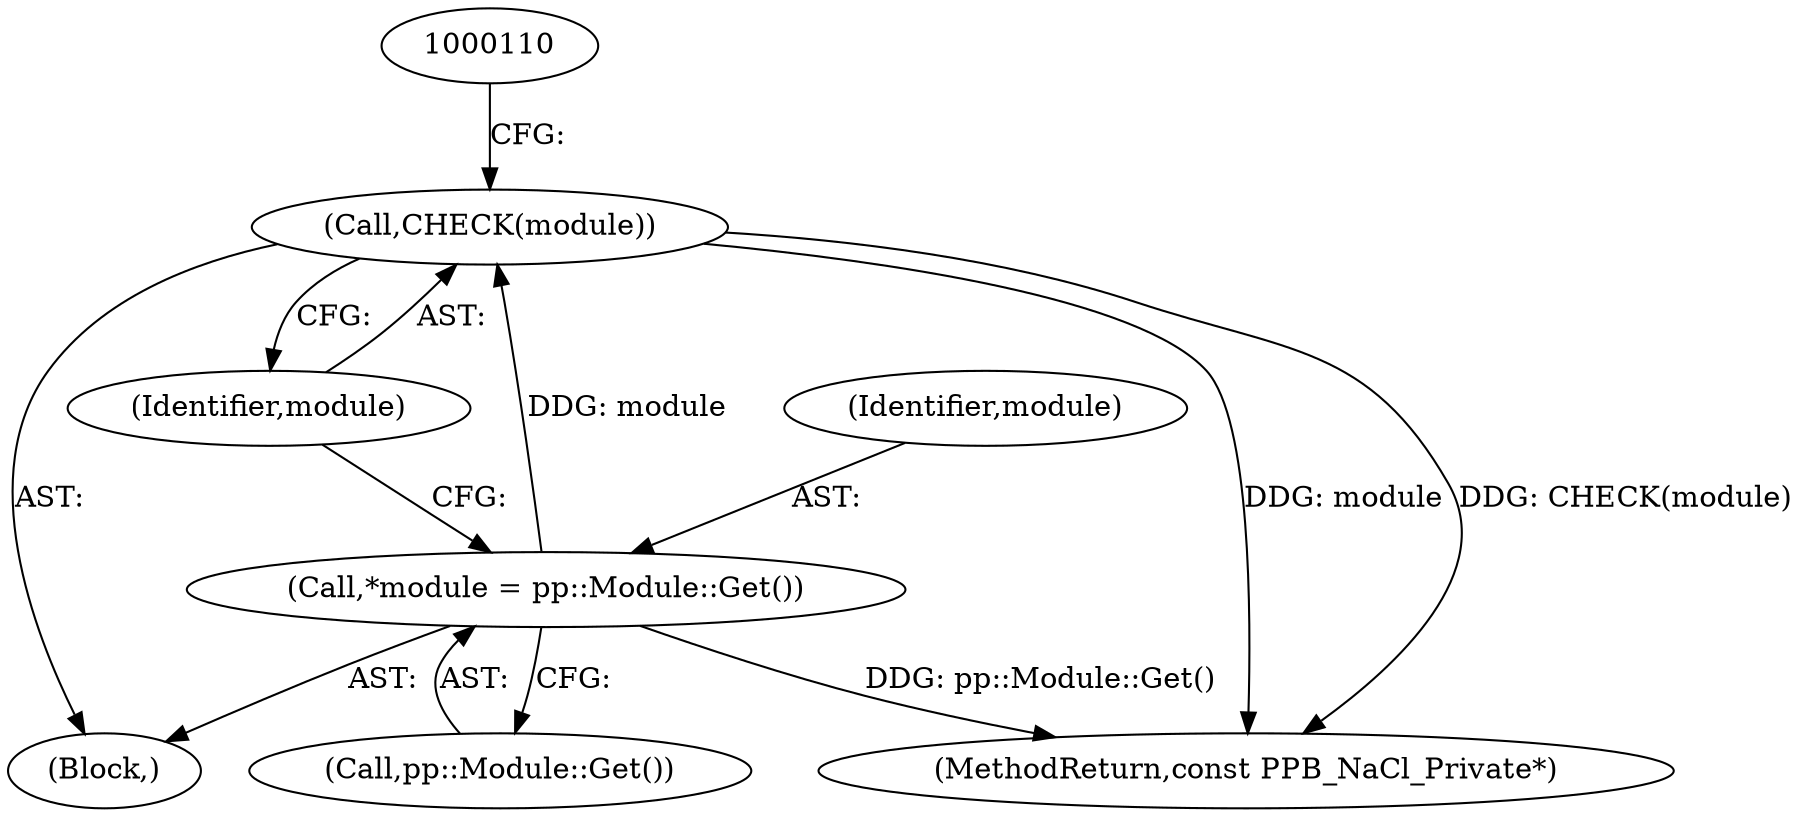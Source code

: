 digraph "1_Chrome_3b0d77670a0613f409110817455d2137576b485a_16@pointer" {
"1000106" [label="(Call,CHECK(module))"];
"1000103" [label="(Call,*module = pp::Module::Get())"];
"1000105" [label="(Call,pp::Module::Get())"];
"1000101" [label="(Block,)"];
"1000103" [label="(Call,*module = pp::Module::Get())"];
"1000104" [label="(Identifier,module)"];
"1000107" [label="(Identifier,module)"];
"1000113" [label="(MethodReturn,const PPB_NaCl_Private*)"];
"1000106" [label="(Call,CHECK(module))"];
"1000106" -> "1000101"  [label="AST: "];
"1000106" -> "1000107"  [label="CFG: "];
"1000107" -> "1000106"  [label="AST: "];
"1000110" -> "1000106"  [label="CFG: "];
"1000106" -> "1000113"  [label="DDG: module"];
"1000106" -> "1000113"  [label="DDG: CHECK(module)"];
"1000103" -> "1000106"  [label="DDG: module"];
"1000103" -> "1000101"  [label="AST: "];
"1000103" -> "1000105"  [label="CFG: "];
"1000104" -> "1000103"  [label="AST: "];
"1000105" -> "1000103"  [label="AST: "];
"1000107" -> "1000103"  [label="CFG: "];
"1000103" -> "1000113"  [label="DDG: pp::Module::Get()"];
}
